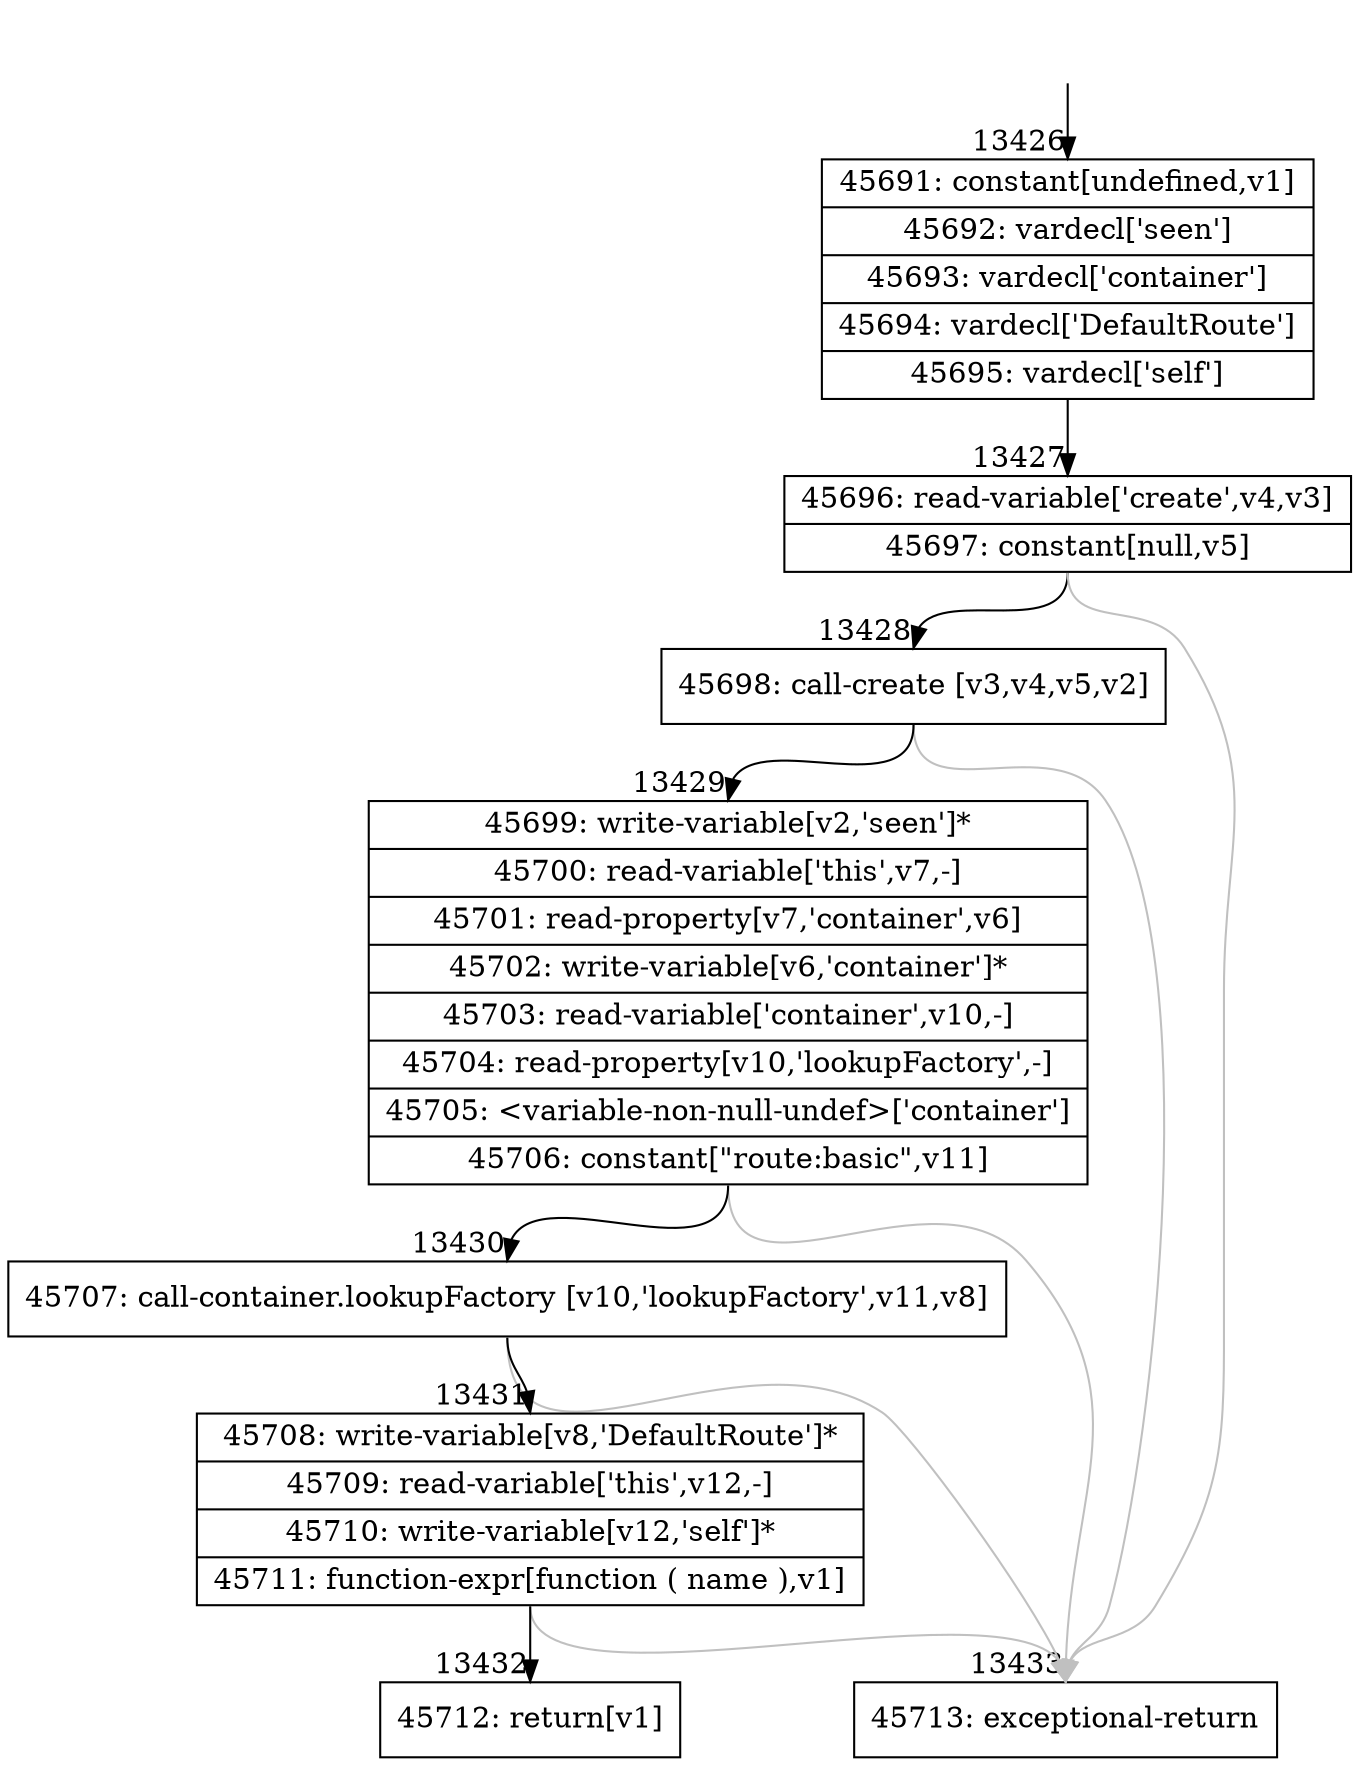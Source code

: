 digraph {
rankdir="TD"
BB_entry1108[shape=none,label=""];
BB_entry1108 -> BB13426 [tailport=s, headport=n, headlabel="    13426"]
BB13426 [shape=record label="{45691: constant[undefined,v1]|45692: vardecl['seen']|45693: vardecl['container']|45694: vardecl['DefaultRoute']|45695: vardecl['self']}" ] 
BB13426 -> BB13427 [tailport=s, headport=n, headlabel="      13427"]
BB13427 [shape=record label="{45696: read-variable['create',v4,v3]|45697: constant[null,v5]}" ] 
BB13427 -> BB13428 [tailport=s, headport=n, headlabel="      13428"]
BB13427 -> BB13433 [tailport=s, headport=n, color=gray, headlabel="      13433"]
BB13428 [shape=record label="{45698: call-create [v3,v4,v5,v2]}" ] 
BB13428 -> BB13429 [tailport=s, headport=n, headlabel="      13429"]
BB13428 -> BB13433 [tailport=s, headport=n, color=gray]
BB13429 [shape=record label="{45699: write-variable[v2,'seen']*|45700: read-variable['this',v7,-]|45701: read-property[v7,'container',v6]|45702: write-variable[v6,'container']*|45703: read-variable['container',v10,-]|45704: read-property[v10,'lookupFactory',-]|45705: \<variable-non-null-undef\>['container']|45706: constant[\"route:basic\",v11]}" ] 
BB13429 -> BB13430 [tailport=s, headport=n, headlabel="      13430"]
BB13429 -> BB13433 [tailport=s, headport=n, color=gray]
BB13430 [shape=record label="{45707: call-container.lookupFactory [v10,'lookupFactory',v11,v8]}" ] 
BB13430 -> BB13431 [tailport=s, headport=n, headlabel="      13431"]
BB13430 -> BB13433 [tailport=s, headport=n, color=gray]
BB13431 [shape=record label="{45708: write-variable[v8,'DefaultRoute']*|45709: read-variable['this',v12,-]|45710: write-variable[v12,'self']*|45711: function-expr[function ( name ),v1]}" ] 
BB13431 -> BB13432 [tailport=s, headport=n, headlabel="      13432"]
BB13431 -> BB13433 [tailport=s, headport=n, color=gray]
BB13432 [shape=record label="{45712: return[v1]}" ] 
BB13433 [shape=record label="{45713: exceptional-return}" ] 
//#$~ 25106
}
